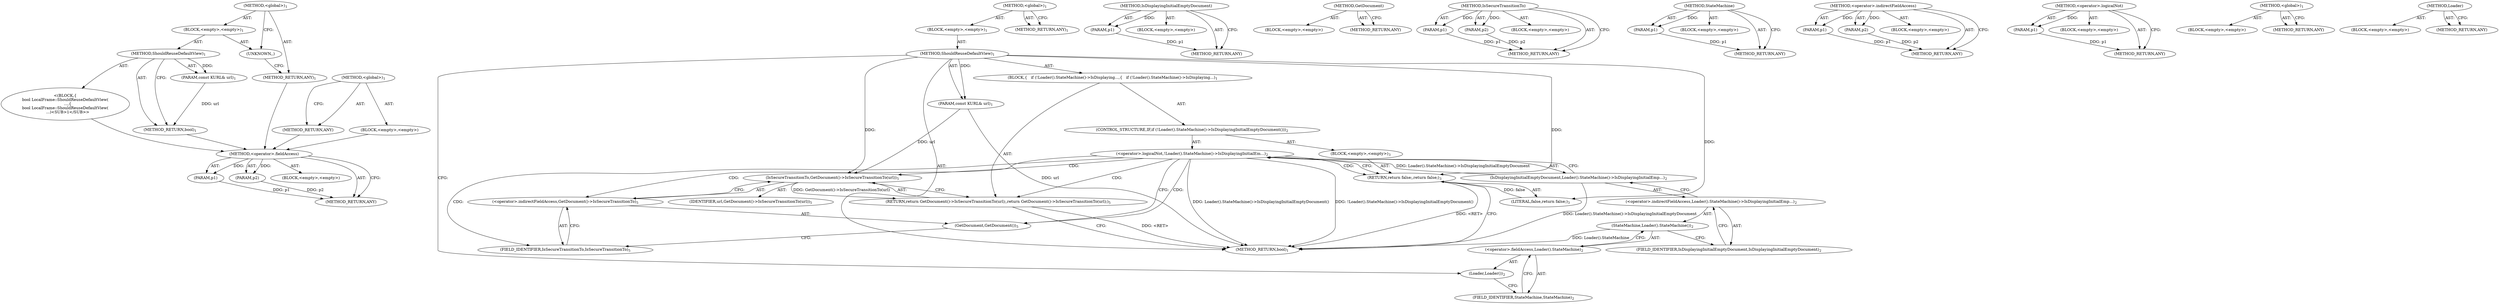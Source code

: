 digraph "&lt;global&gt;" {
vulnerable_65 [label=<(METHOD,&lt;operator&gt;.fieldAccess)>];
vulnerable_66 [label=<(PARAM,p1)>];
vulnerable_67 [label=<(PARAM,p2)>];
vulnerable_68 [label=<(BLOCK,&lt;empty&gt;,&lt;empty&gt;)>];
vulnerable_69 [label=<(METHOD_RETURN,ANY)>];
vulnerable_6 [label=<(METHOD,&lt;global&gt;)<SUB>1</SUB>>];
vulnerable_7 [label=<(BLOCK,&lt;empty&gt;,&lt;empty&gt;)<SUB>1</SUB>>];
vulnerable_8 [label=<(METHOD,ShouldReuseDefaultView)<SUB>1</SUB>>];
vulnerable_9 [label=<(PARAM,const KURL&amp; url)<SUB>1</SUB>>];
vulnerable_10 [label=<(BLOCK,{
   if (!Loader().StateMachine()-&gt;IsDisplaying...,{
   if (!Loader().StateMachine()-&gt;IsDisplaying...)<SUB>1</SUB>>];
vulnerable_11 [label=<(CONTROL_STRUCTURE,IF,if (!Loader().StateMachine()-&gt;IsDisplayingInitialEmptyDocument()))<SUB>2</SUB>>];
vulnerable_12 [label=<(&lt;operator&gt;.logicalNot,!Loader().StateMachine()-&gt;IsDisplayingInitialEm...)<SUB>2</SUB>>];
vulnerable_13 [label=<(IsDisplayingInitialEmptyDocument,Loader().StateMachine()-&gt;IsDisplayingInitialEmp...)<SUB>2</SUB>>];
vulnerable_14 [label=<(&lt;operator&gt;.indirectFieldAccess,Loader().StateMachine()-&gt;IsDisplayingInitialEmp...)<SUB>2</SUB>>];
vulnerable_15 [label=<(StateMachine,Loader().StateMachine())<SUB>2</SUB>>];
vulnerable_16 [label=<(&lt;operator&gt;.fieldAccess,Loader().StateMachine)<SUB>2</SUB>>];
vulnerable_17 [label=<(Loader,Loader())<SUB>2</SUB>>];
vulnerable_18 [label=<(FIELD_IDENTIFIER,StateMachine,StateMachine)<SUB>2</SUB>>];
vulnerable_19 [label=<(FIELD_IDENTIFIER,IsDisplayingInitialEmptyDocument,IsDisplayingInitialEmptyDocument)<SUB>2</SUB>>];
vulnerable_20 [label=<(BLOCK,&lt;empty&gt;,&lt;empty&gt;)<SUB>3</SUB>>];
vulnerable_21 [label=<(RETURN,return false;,return false;)<SUB>3</SUB>>];
vulnerable_22 [label=<(LITERAL,false,return false;)<SUB>3</SUB>>];
vulnerable_23 [label=<(RETURN,return GetDocument()-&gt;IsSecureTransitionTo(url);,return GetDocument()-&gt;IsSecureTransitionTo(url);)<SUB>5</SUB>>];
vulnerable_24 [label=<(IsSecureTransitionTo,GetDocument()-&gt;IsSecureTransitionTo(url))<SUB>5</SUB>>];
vulnerable_25 [label=<(&lt;operator&gt;.indirectFieldAccess,GetDocument()-&gt;IsSecureTransitionTo)<SUB>5</SUB>>];
vulnerable_26 [label=<(GetDocument,GetDocument())<SUB>5</SUB>>];
vulnerable_27 [label=<(FIELD_IDENTIFIER,IsSecureTransitionTo,IsSecureTransitionTo)<SUB>5</SUB>>];
vulnerable_28 [label=<(IDENTIFIER,url,GetDocument()-&gt;IsSecureTransitionTo(url))<SUB>5</SUB>>];
vulnerable_29 [label=<(METHOD_RETURN,bool)<SUB>1</SUB>>];
vulnerable_31 [label=<(METHOD_RETURN,ANY)<SUB>1</SUB>>];
vulnerable_52 [label=<(METHOD,IsDisplayingInitialEmptyDocument)>];
vulnerable_53 [label=<(PARAM,p1)>];
vulnerable_54 [label=<(BLOCK,&lt;empty&gt;,&lt;empty&gt;)>];
vulnerable_55 [label=<(METHOD_RETURN,ANY)>];
vulnerable_78 [label=<(METHOD,GetDocument)>];
vulnerable_79 [label=<(BLOCK,&lt;empty&gt;,&lt;empty&gt;)>];
vulnerable_80 [label=<(METHOD_RETURN,ANY)>];
vulnerable_73 [label=<(METHOD,IsSecureTransitionTo)>];
vulnerable_74 [label=<(PARAM,p1)>];
vulnerable_75 [label=<(PARAM,p2)>];
vulnerable_76 [label=<(BLOCK,&lt;empty&gt;,&lt;empty&gt;)>];
vulnerable_77 [label=<(METHOD_RETURN,ANY)>];
vulnerable_61 [label=<(METHOD,StateMachine)>];
vulnerable_62 [label=<(PARAM,p1)>];
vulnerable_63 [label=<(BLOCK,&lt;empty&gt;,&lt;empty&gt;)>];
vulnerable_64 [label=<(METHOD_RETURN,ANY)>];
vulnerable_56 [label=<(METHOD,&lt;operator&gt;.indirectFieldAccess)>];
vulnerable_57 [label=<(PARAM,p1)>];
vulnerable_58 [label=<(PARAM,p2)>];
vulnerable_59 [label=<(BLOCK,&lt;empty&gt;,&lt;empty&gt;)>];
vulnerable_60 [label=<(METHOD_RETURN,ANY)>];
vulnerable_48 [label=<(METHOD,&lt;operator&gt;.logicalNot)>];
vulnerable_49 [label=<(PARAM,p1)>];
vulnerable_50 [label=<(BLOCK,&lt;empty&gt;,&lt;empty&gt;)>];
vulnerable_51 [label=<(METHOD_RETURN,ANY)>];
vulnerable_42 [label=<(METHOD,&lt;global&gt;)<SUB>1</SUB>>];
vulnerable_43 [label=<(BLOCK,&lt;empty&gt;,&lt;empty&gt;)>];
vulnerable_44 [label=<(METHOD_RETURN,ANY)>];
vulnerable_70 [label=<(METHOD,Loader)>];
vulnerable_71 [label=<(BLOCK,&lt;empty&gt;,&lt;empty&gt;)>];
vulnerable_72 [label=<(METHOD_RETURN,ANY)>];
fixed_6 [label=<(METHOD,&lt;global&gt;)<SUB>1</SUB>>];
fixed_7 [label=<(BLOCK,&lt;empty&gt;,&lt;empty&gt;)<SUB>1</SUB>>];
fixed_8 [label=<(METHOD,ShouldReuseDefaultView)<SUB>1</SUB>>];
fixed_9 [label=<(PARAM,const KURL&amp; url)<SUB>1</SUB>>];
fixed_10 [label="<(BLOCK,{
bool LocalFrame::ShouldReuseDefaultView(
    ...,{
bool LocalFrame::ShouldReuseDefaultView(
    ...)<SUB>1</SUB>>"];
fixed_11 [label=<(METHOD_RETURN,bool)<SUB>1</SUB>>];
fixed_13 [label=<(UNKNOWN,,)>];
fixed_14 [label=<(METHOD_RETURN,ANY)<SUB>1</SUB>>];
fixed_25 [label=<(METHOD,&lt;global&gt;)<SUB>1</SUB>>];
fixed_26 [label=<(BLOCK,&lt;empty&gt;,&lt;empty&gt;)>];
fixed_27 [label=<(METHOD_RETURN,ANY)>];
vulnerable_65 -> vulnerable_66  [key=0, label="AST: "];
vulnerable_65 -> vulnerable_66  [key=1, label="DDG: "];
vulnerable_65 -> vulnerable_68  [key=0, label="AST: "];
vulnerable_65 -> vulnerable_67  [key=0, label="AST: "];
vulnerable_65 -> vulnerable_67  [key=1, label="DDG: "];
vulnerable_65 -> vulnerable_69  [key=0, label="AST: "];
vulnerable_65 -> vulnerable_69  [key=1, label="CFG: "];
vulnerable_66 -> vulnerable_69  [key=0, label="DDG: p1"];
vulnerable_67 -> vulnerable_69  [key=0, label="DDG: p2"];
vulnerable_6 -> vulnerable_7  [key=0, label="AST: "];
vulnerable_6 -> vulnerable_31  [key=0, label="AST: "];
vulnerable_6 -> vulnerable_31  [key=1, label="CFG: "];
vulnerable_7 -> vulnerable_8  [key=0, label="AST: "];
vulnerable_8 -> vulnerable_9  [key=0, label="AST: "];
vulnerable_8 -> vulnerable_9  [key=1, label="DDG: "];
vulnerable_8 -> vulnerable_10  [key=0, label="AST: "];
vulnerable_8 -> vulnerable_29  [key=0, label="AST: "];
vulnerable_8 -> vulnerable_17  [key=0, label="CFG: "];
vulnerable_8 -> vulnerable_21  [key=0, label="DDG: "];
vulnerable_8 -> vulnerable_24  [key=0, label="DDG: "];
vulnerable_8 -> vulnerable_22  [key=0, label="DDG: "];
vulnerable_9 -> vulnerable_29  [key=0, label="DDG: url"];
vulnerable_9 -> vulnerable_24  [key=0, label="DDG: url"];
vulnerable_10 -> vulnerable_11  [key=0, label="AST: "];
vulnerable_10 -> vulnerable_23  [key=0, label="AST: "];
vulnerable_11 -> vulnerable_12  [key=0, label="AST: "];
vulnerable_11 -> vulnerable_20  [key=0, label="AST: "];
vulnerable_12 -> vulnerable_13  [key=0, label="AST: "];
vulnerable_12 -> vulnerable_26  [key=0, label="CFG: "];
vulnerable_12 -> vulnerable_26  [key=1, label="CDG: "];
vulnerable_12 -> vulnerable_21  [key=0, label="CFG: "];
vulnerable_12 -> vulnerable_21  [key=1, label="CDG: "];
vulnerable_12 -> vulnerable_29  [key=0, label="DDG: Loader().StateMachine()-&gt;IsDisplayingInitialEmptyDocument()"];
vulnerable_12 -> vulnerable_29  [key=1, label="DDG: !Loader().StateMachine()-&gt;IsDisplayingInitialEmptyDocument()"];
vulnerable_12 -> vulnerable_24  [key=0, label="CDG: "];
vulnerable_12 -> vulnerable_25  [key=0, label="CDG: "];
vulnerable_12 -> vulnerable_23  [key=0, label="CDG: "];
vulnerable_12 -> vulnerable_27  [key=0, label="CDG: "];
vulnerable_13 -> vulnerable_14  [key=0, label="AST: "];
vulnerable_13 -> vulnerable_12  [key=0, label="CFG: "];
vulnerable_13 -> vulnerable_12  [key=1, label="DDG: Loader().StateMachine()-&gt;IsDisplayingInitialEmptyDocument"];
vulnerable_13 -> vulnerable_29  [key=0, label="DDG: Loader().StateMachine()-&gt;IsDisplayingInitialEmptyDocument"];
vulnerable_14 -> vulnerable_15  [key=0, label="AST: "];
vulnerable_14 -> vulnerable_19  [key=0, label="AST: "];
vulnerable_14 -> vulnerable_13  [key=0, label="CFG: "];
vulnerable_15 -> vulnerable_16  [key=0, label="AST: "];
vulnerable_15 -> vulnerable_19  [key=0, label="CFG: "];
vulnerable_15 -> vulnerable_29  [key=0, label="DDG: Loader().StateMachine"];
vulnerable_16 -> vulnerable_17  [key=0, label="AST: "];
vulnerable_16 -> vulnerable_18  [key=0, label="AST: "];
vulnerable_16 -> vulnerable_15  [key=0, label="CFG: "];
vulnerable_17 -> vulnerable_18  [key=0, label="CFG: "];
vulnerable_18 -> vulnerable_16  [key=0, label="CFG: "];
vulnerable_19 -> vulnerable_14  [key=0, label="CFG: "];
vulnerable_20 -> vulnerable_21  [key=0, label="AST: "];
vulnerable_21 -> vulnerable_22  [key=0, label="AST: "];
vulnerable_21 -> vulnerable_29  [key=0, label="CFG: "];
vulnerable_21 -> vulnerable_29  [key=1, label="DDG: &lt;RET&gt;"];
vulnerable_22 -> vulnerable_21  [key=0, label="DDG: false"];
vulnerable_23 -> vulnerable_24  [key=0, label="AST: "];
vulnerable_23 -> vulnerable_29  [key=0, label="CFG: "];
vulnerable_23 -> vulnerable_29  [key=1, label="DDG: &lt;RET&gt;"];
vulnerable_24 -> vulnerable_25  [key=0, label="AST: "];
vulnerable_24 -> vulnerable_28  [key=0, label="AST: "];
vulnerable_24 -> vulnerable_23  [key=0, label="CFG: "];
vulnerable_24 -> vulnerable_23  [key=1, label="DDG: GetDocument()-&gt;IsSecureTransitionTo(url)"];
vulnerable_25 -> vulnerable_26  [key=0, label="AST: "];
vulnerable_25 -> vulnerable_27  [key=0, label="AST: "];
vulnerable_25 -> vulnerable_24  [key=0, label="CFG: "];
vulnerable_26 -> vulnerable_27  [key=0, label="CFG: "];
vulnerable_27 -> vulnerable_25  [key=0, label="CFG: "];
vulnerable_52 -> vulnerable_53  [key=0, label="AST: "];
vulnerable_52 -> vulnerable_53  [key=1, label="DDG: "];
vulnerable_52 -> vulnerable_54  [key=0, label="AST: "];
vulnerable_52 -> vulnerable_55  [key=0, label="AST: "];
vulnerable_52 -> vulnerable_55  [key=1, label="CFG: "];
vulnerable_53 -> vulnerable_55  [key=0, label="DDG: p1"];
vulnerable_78 -> vulnerable_79  [key=0, label="AST: "];
vulnerable_78 -> vulnerable_80  [key=0, label="AST: "];
vulnerable_78 -> vulnerable_80  [key=1, label="CFG: "];
vulnerable_73 -> vulnerable_74  [key=0, label="AST: "];
vulnerable_73 -> vulnerable_74  [key=1, label="DDG: "];
vulnerable_73 -> vulnerable_76  [key=0, label="AST: "];
vulnerable_73 -> vulnerable_75  [key=0, label="AST: "];
vulnerable_73 -> vulnerable_75  [key=1, label="DDG: "];
vulnerable_73 -> vulnerable_77  [key=0, label="AST: "];
vulnerable_73 -> vulnerable_77  [key=1, label="CFG: "];
vulnerable_74 -> vulnerable_77  [key=0, label="DDG: p1"];
vulnerable_75 -> vulnerable_77  [key=0, label="DDG: p2"];
vulnerable_61 -> vulnerable_62  [key=0, label="AST: "];
vulnerable_61 -> vulnerable_62  [key=1, label="DDG: "];
vulnerable_61 -> vulnerable_63  [key=0, label="AST: "];
vulnerable_61 -> vulnerable_64  [key=0, label="AST: "];
vulnerable_61 -> vulnerable_64  [key=1, label="CFG: "];
vulnerable_62 -> vulnerable_64  [key=0, label="DDG: p1"];
vulnerable_56 -> vulnerable_57  [key=0, label="AST: "];
vulnerable_56 -> vulnerable_57  [key=1, label="DDG: "];
vulnerable_56 -> vulnerable_59  [key=0, label="AST: "];
vulnerable_56 -> vulnerable_58  [key=0, label="AST: "];
vulnerable_56 -> vulnerable_58  [key=1, label="DDG: "];
vulnerable_56 -> vulnerable_60  [key=0, label="AST: "];
vulnerable_56 -> vulnerable_60  [key=1, label="CFG: "];
vulnerable_57 -> vulnerable_60  [key=0, label="DDG: p1"];
vulnerable_58 -> vulnerable_60  [key=0, label="DDG: p2"];
vulnerable_48 -> vulnerable_49  [key=0, label="AST: "];
vulnerable_48 -> vulnerable_49  [key=1, label="DDG: "];
vulnerable_48 -> vulnerable_50  [key=0, label="AST: "];
vulnerable_48 -> vulnerable_51  [key=0, label="AST: "];
vulnerable_48 -> vulnerable_51  [key=1, label="CFG: "];
vulnerable_49 -> vulnerable_51  [key=0, label="DDG: p1"];
vulnerable_42 -> vulnerable_43  [key=0, label="AST: "];
vulnerable_42 -> vulnerable_44  [key=0, label="AST: "];
vulnerable_42 -> vulnerable_44  [key=1, label="CFG: "];
vulnerable_70 -> vulnerable_71  [key=0, label="AST: "];
vulnerable_70 -> vulnerable_72  [key=0, label="AST: "];
vulnerable_70 -> vulnerable_72  [key=1, label="CFG: "];
fixed_6 -> fixed_7  [key=0, label="AST: "];
fixed_6 -> fixed_14  [key=0, label="AST: "];
fixed_6 -> fixed_13  [key=0, label="CFG: "];
fixed_7 -> fixed_8  [key=0, label="AST: "];
fixed_7 -> fixed_13  [key=0, label="AST: "];
fixed_8 -> fixed_9  [key=0, label="AST: "];
fixed_8 -> fixed_9  [key=1, label="DDG: "];
fixed_8 -> fixed_10  [key=0, label="AST: "];
fixed_8 -> fixed_11  [key=0, label="AST: "];
fixed_8 -> fixed_11  [key=1, label="CFG: "];
fixed_9 -> fixed_11  [key=0, label="DDG: url"];
fixed_10 -> vulnerable_65  [key=0];
fixed_11 -> vulnerable_65  [key=0];
fixed_13 -> fixed_14  [key=0, label="CFG: "];
fixed_14 -> vulnerable_65  [key=0];
fixed_25 -> fixed_26  [key=0, label="AST: "];
fixed_25 -> fixed_27  [key=0, label="AST: "];
fixed_25 -> fixed_27  [key=1, label="CFG: "];
fixed_26 -> vulnerable_65  [key=0];
fixed_27 -> vulnerable_65  [key=0];
}
